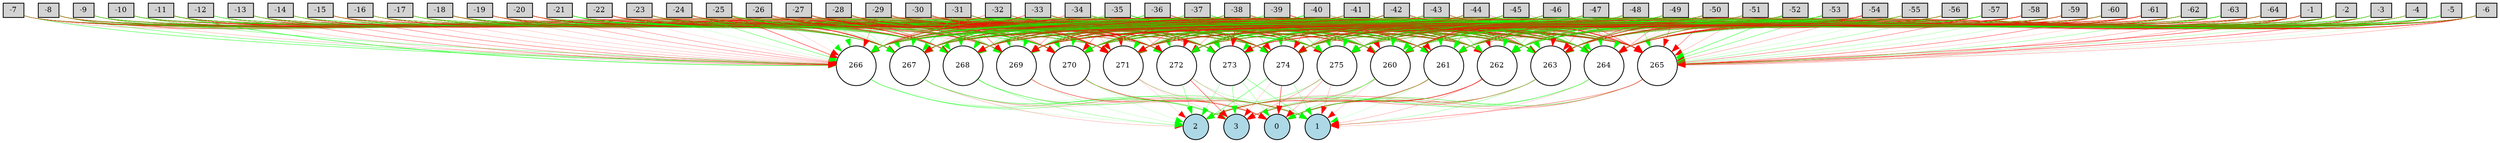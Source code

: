 digraph {
	node [fontsize=9 height=0.2 shape=circle width=0.2]
	-1 [fillcolor=lightgray shape=box style=filled]
	-2 [fillcolor=lightgray shape=box style=filled]
	-3 [fillcolor=lightgray shape=box style=filled]
	-4 [fillcolor=lightgray shape=box style=filled]
	-5 [fillcolor=lightgray shape=box style=filled]
	-6 [fillcolor=lightgray shape=box style=filled]
	-7 [fillcolor=lightgray shape=box style=filled]
	-8 [fillcolor=lightgray shape=box style=filled]
	-9 [fillcolor=lightgray shape=box style=filled]
	-10 [fillcolor=lightgray shape=box style=filled]
	-11 [fillcolor=lightgray shape=box style=filled]
	-12 [fillcolor=lightgray shape=box style=filled]
	-13 [fillcolor=lightgray shape=box style=filled]
	-14 [fillcolor=lightgray shape=box style=filled]
	-15 [fillcolor=lightgray shape=box style=filled]
	-16 [fillcolor=lightgray shape=box style=filled]
	-17 [fillcolor=lightgray shape=box style=filled]
	-18 [fillcolor=lightgray shape=box style=filled]
	-19 [fillcolor=lightgray shape=box style=filled]
	-20 [fillcolor=lightgray shape=box style=filled]
	-21 [fillcolor=lightgray shape=box style=filled]
	-22 [fillcolor=lightgray shape=box style=filled]
	-23 [fillcolor=lightgray shape=box style=filled]
	-24 [fillcolor=lightgray shape=box style=filled]
	-25 [fillcolor=lightgray shape=box style=filled]
	-26 [fillcolor=lightgray shape=box style=filled]
	-27 [fillcolor=lightgray shape=box style=filled]
	-28 [fillcolor=lightgray shape=box style=filled]
	-29 [fillcolor=lightgray shape=box style=filled]
	-30 [fillcolor=lightgray shape=box style=filled]
	-31 [fillcolor=lightgray shape=box style=filled]
	-32 [fillcolor=lightgray shape=box style=filled]
	-33 [fillcolor=lightgray shape=box style=filled]
	-34 [fillcolor=lightgray shape=box style=filled]
	-35 [fillcolor=lightgray shape=box style=filled]
	-36 [fillcolor=lightgray shape=box style=filled]
	-37 [fillcolor=lightgray shape=box style=filled]
	-38 [fillcolor=lightgray shape=box style=filled]
	-39 [fillcolor=lightgray shape=box style=filled]
	-40 [fillcolor=lightgray shape=box style=filled]
	-41 [fillcolor=lightgray shape=box style=filled]
	-42 [fillcolor=lightgray shape=box style=filled]
	-43 [fillcolor=lightgray shape=box style=filled]
	-44 [fillcolor=lightgray shape=box style=filled]
	-45 [fillcolor=lightgray shape=box style=filled]
	-46 [fillcolor=lightgray shape=box style=filled]
	-47 [fillcolor=lightgray shape=box style=filled]
	-48 [fillcolor=lightgray shape=box style=filled]
	-49 [fillcolor=lightgray shape=box style=filled]
	-50 [fillcolor=lightgray shape=box style=filled]
	-51 [fillcolor=lightgray shape=box style=filled]
	-52 [fillcolor=lightgray shape=box style=filled]
	-53 [fillcolor=lightgray shape=box style=filled]
	-54 [fillcolor=lightgray shape=box style=filled]
	-55 [fillcolor=lightgray shape=box style=filled]
	-56 [fillcolor=lightgray shape=box style=filled]
	-57 [fillcolor=lightgray shape=box style=filled]
	-58 [fillcolor=lightgray shape=box style=filled]
	-59 [fillcolor=lightgray shape=box style=filled]
	-60 [fillcolor=lightgray shape=box style=filled]
	-61 [fillcolor=lightgray shape=box style=filled]
	-62 [fillcolor=lightgray shape=box style=filled]
	-63 [fillcolor=lightgray shape=box style=filled]
	-64 [fillcolor=lightgray shape=box style=filled]
	0 [fillcolor=lightblue style=filled]
	1 [fillcolor=lightblue style=filled]
	2 [fillcolor=lightblue style=filled]
	3 [fillcolor=lightblue style=filled]
	260 [fillcolor=white style=filled]
	261 [fillcolor=white style=filled]
	262 [fillcolor=white style=filled]
	263 [fillcolor=white style=filled]
	264 [fillcolor=white style=filled]
	265 [fillcolor=white style=filled]
	266 [fillcolor=white style=filled]
	267 [fillcolor=white style=filled]
	268 [fillcolor=white style=filled]
	269 [fillcolor=white style=filled]
	270 [fillcolor=white style=filled]
	271 [fillcolor=white style=filled]
	272 [fillcolor=white style=filled]
	273 [fillcolor=white style=filled]
	274 [fillcolor=white style=filled]
	275 [fillcolor=white style=filled]
	-1 -> 260 [color=red penwidth=0.36771080736877804 style=solid]
	-1 -> 261 [color=green penwidth=0.20170934618258274 style=solid]
	-1 -> 262 [color=red penwidth=0.3076517571991815 style=solid]
	-1 -> 263 [color=green penwidth=0.10350231408131216 style=solid]
	-1 -> 264 [color=green penwidth=0.14573240633022283 style=solid]
	-1 -> 265 [color=red penwidth=0.5048585244221644 style=solid]
	-1 -> 266 [color=green penwidth=0.22163067285257726 style=solid]
	-1 -> 267 [color=green penwidth=0.19815383983611404 style=solid]
	-1 -> 268 [color=green penwidth=0.16458668753670433 style=solid]
	-1 -> 269 [color=green penwidth=0.3352324469434821 style=solid]
	-1 -> 270 [color=red penwidth=0.34410847037068537 style=solid]
	-1 -> 271 [color=red penwidth=0.41775482145235043 style=solid]
	-1 -> 272 [color=red penwidth=0.5182212657139742 style=solid]
	-1 -> 273 [color=red penwidth=0.2160025493875837 style=solid]
	-1 -> 274 [color=green penwidth=0.2922004505535831 style=solid]
	-1 -> 275 [color=red penwidth=0.2838421361712504 style=solid]
	-2 -> 260 [color=red penwidth=0.5501901904438771 style=solid]
	-2 -> 261 [color=green penwidth=0.1016524938347089 style=solid]
	-2 -> 262 [color=green penwidth=0.3447185398681609 style=solid]
	-2 -> 263 [color=green penwidth=0.42917064691254125 style=solid]
	-2 -> 264 [color=red penwidth=0.35089270445011733 style=solid]
	-2 -> 265 [color=green penwidth=0.21901483551899026 style=solid]
	-2 -> 266 [color=green penwidth=0.2949509691907438 style=solid]
	-2 -> 267 [color=green penwidth=0.36229324662099993 style=solid]
	-2 -> 268 [color=red penwidth=0.2585233442875663 style=solid]
	-2 -> 269 [color=red penwidth=0.5530351805473739 style=solid]
	-2 -> 270 [color=red penwidth=0.17182533098885627 style=solid]
	-2 -> 271 [color=green penwidth=0.2265563221306762 style=solid]
	-2 -> 272 [color=red penwidth=0.5562786982267248 style=solid]
	-2 -> 273 [color=red penwidth=0.1293946524635767 style=solid]
	-2 -> 274 [color=green penwidth=0.4209829408195901 style=solid]
	-2 -> 275 [color=green penwidth=0.11151041734869434 style=solid]
	-3 -> 260 [color=red penwidth=0.12519050191427894 style=solid]
	-3 -> 261 [color=red penwidth=0.3259857553391018 style=solid]
	-3 -> 262 [color=green penwidth=0.17061587990502694 style=solid]
	-3 -> 263 [color=red penwidth=0.33397771025857553 style=solid]
	-3 -> 264 [color=green penwidth=0.15671311993645282 style=solid]
	-3 -> 265 [color=red penwidth=0.47810930436637 style=solid]
	-3 -> 266 [color=green penwidth=0.29540017076389613 style=solid]
	-3 -> 267 [color=red penwidth=0.23294972740306666 style=solid]
	-3 -> 268 [color=green penwidth=0.18448606989131078 style=solid]
	-3 -> 269 [color=red penwidth=0.10595667958448106 style=solid]
	-3 -> 270 [color=red penwidth=0.14655221665579218 style=solid]
	-3 -> 271 [color=green penwidth=0.21663349114083835 style=solid]
	-3 -> 272 [color=green penwidth=0.21958274176190573 style=solid]
	-3 -> 273 [color=red penwidth=0.16748046220208734 style=solid]
	-3 -> 274 [color=green penwidth=0.2915535991250279 style=solid]
	-3 -> 275 [color=green penwidth=0.2786101015346163 style=solid]
	-4 -> 260 [color=red penwidth=0.12059179724690507 style=solid]
	-4 -> 261 [color=red penwidth=0.2262795233754677 style=solid]
	-4 -> 262 [color=green penwidth=0.3238669984518677 style=solid]
	-4 -> 263 [color=green penwidth=0.3959580532680872 style=solid]
	-4 -> 264 [color=red penwidth=0.3749576350538636 style=solid]
	-4 -> 265 [color=red penwidth=0.159750793532074 style=solid]
	-4 -> 266 [color=green penwidth=0.16556850164549877 style=solid]
	-4 -> 267 [color=green penwidth=0.35053717558528985 style=solid]
	-4 -> 268 [color=green penwidth=0.23583509150619067 style=solid]
	-4 -> 269 [color=red penwidth=0.3369303616967132 style=solid]
	-4 -> 270 [color=green penwidth=0.218409655795689 style=solid]
	-4 -> 271 [color=green penwidth=0.13458244041613315 style=solid]
	-4 -> 272 [color=green penwidth=0.2036740732476694 style=solid]
	-4 -> 273 [color=red penwidth=0.1868559271778812 style=solid]
	-4 -> 274 [color=red penwidth=0.32283028677519093 style=solid]
	-4 -> 275 [color=green penwidth=0.2984799427821575 style=solid]
	-5 -> 260 [color=red penwidth=0.3719025265199011 style=solid]
	-5 -> 261 [color=green penwidth=0.26676423409736943 style=solid]
	-5 -> 262 [color=green penwidth=0.24143131429939108 style=solid]
	-5 -> 263 [color=green penwidth=0.5374857358059084 style=solid]
	-5 -> 264 [color=red penwidth=0.32019346286877326 style=solid]
	-5 -> 265 [color=green penwidth=0.10082286757083286 style=solid]
	-5 -> 266 [color=green penwidth=0.18484185784431353 style=solid]
	-5 -> 267 [color=green penwidth=0.4274936821772587 style=solid]
	-5 -> 268 [color=green penwidth=0.2428785754070047 style=solid]
	-5 -> 269 [color=green penwidth=0.5229458938298914 style=solid]
	-5 -> 270 [color=red penwidth=0.26074317330771124 style=solid]
	-5 -> 271 [color=green penwidth=0.2539180027462338 style=solid]
	-5 -> 272 [color=green penwidth=0.2941847309813883 style=solid]
	-5 -> 273 [color=red penwidth=0.13553692979473145 style=solid]
	-5 -> 274 [color=green penwidth=0.3110136015581595 style=solid]
	-5 -> 275 [color=green penwidth=0.19751434351648572 style=solid]
	-6 -> 260 [color=green penwidth=0.4404431119319976 style=solid]
	-6 -> 261 [color=red penwidth=0.31388000781239694 style=solid]
	-6 -> 262 [color=green penwidth=0.19926261395375178 style=solid]
	-6 -> 263 [color=red penwidth=0.5331258045154057 style=solid]
	-6 -> 264 [color=red penwidth=0.5135256750707273 style=solid]
	-6 -> 265 [color=red penwidth=0.2088429870913941 style=solid]
	-6 -> 266 [color=red penwidth=0.3837742093928108 style=solid]
	-6 -> 267 [color=green penwidth=0.6053395033403368 style=solid]
	-6 -> 268 [color=green penwidth=0.39333661841960676 style=solid]
	-6 -> 269 [color=green penwidth=0.17799253112644609 style=solid]
	-6 -> 270 [color=green penwidth=0.4168377152741116 style=solid]
	-6 -> 271 [color=red penwidth=0.24450600684536627 style=solid]
	-6 -> 272 [color=green penwidth=0.25805518279769657 style=solid]
	-6 -> 273 [color=green penwidth=0.10044146393034047 style=solid]
	-6 -> 274 [color=red penwidth=0.10310500885121403 style=solid]
	-6 -> 275 [color=red penwidth=0.30772223294040324 style=solid]
	-7 -> 260 [color=red penwidth=0.30541455370785586 style=solid]
	-7 -> 261 [color=green penwidth=0.3355232832066807 style=solid]
	-7 -> 262 [color=green penwidth=0.2595983659186867 style=solid]
	-7 -> 263 [color=red penwidth=0.3271038484449805 style=solid]
	-7 -> 264 [color=red penwidth=0.27997737843815684 style=solid]
	-7 -> 265 [color=red penwidth=0.21623202117995324 style=solid]
	-7 -> 266 [color=green penwidth=0.4448685391151549 style=solid]
	-7 -> 267 [color=red penwidth=0.1140885900405294 style=solid]
	-7 -> 268 [color=red penwidth=0.12365755571935239 style=solid]
	-7 -> 269 [color=red penwidth=0.1704688642569962 style=solid]
	-7 -> 270 [color=green penwidth=0.3003214701649838 style=solid]
	-7 -> 271 [color=green penwidth=0.11108908972464053 style=solid]
	-7 -> 272 [color=red penwidth=0.11794693343452792 style=solid]
	-7 -> 273 [color=red penwidth=0.1670183430144633 style=solid]
	-7 -> 274 [color=red penwidth=0.34281353712021645 style=solid]
	-7 -> 275 [color=green penwidth=0.13438213916852276 style=solid]
	-8 -> 260 [color=green penwidth=0.13124188866329856 style=solid]
	-8 -> 261 [color=red penwidth=0.478395709252182 style=solid]
	-8 -> 262 [color=red penwidth=0.1333725506754001 style=solid]
	-8 -> 263 [color=green penwidth=0.3871679417453484 style=solid]
	-8 -> 264 [color=red penwidth=0.14293524865760904 style=solid]
	-8 -> 265 [color=green penwidth=0.2869317885618099 style=solid]
	-8 -> 266 [color=green penwidth=0.3764375751330543 style=solid]
	-8 -> 267 [color=green penwidth=0.2909285847030201 style=solid]
	-8 -> 268 [color=red penwidth=0.2682019032689963 style=solid]
	-8 -> 269 [color=red penwidth=0.1524855229141191 style=solid]
	-8 -> 270 [color=green penwidth=0.3758449749837812 style=solid]
	-8 -> 271 [color=red penwidth=0.2845817208818898 style=solid]
	-8 -> 272 [color=red penwidth=0.12820882851452567 style=solid]
	-8 -> 273 [color=green penwidth=0.4024136172234323 style=solid]
	-8 -> 274 [color=red penwidth=0.514997074868555 style=solid]
	-8 -> 275 [color=green penwidth=0.16162330727293397 style=solid]
	-9 -> 260 [color=red penwidth=0.1258933250846021 style=solid]
	-9 -> 261 [color=green penwidth=0.26736954680495884 style=solid]
	-9 -> 262 [color=red penwidth=0.17168972137094818 style=solid]
	-9 -> 263 [color=green penwidth=0.1375282370060619 style=solid]
	-9 -> 264 [color=red penwidth=0.1557808029346292 style=solid]
	-9 -> 265 [color=red penwidth=0.20792150933437276 style=solid]
	-9 -> 266 [color=red penwidth=0.17600022508414168 style=solid]
	-9 -> 267 [color=green penwidth=0.11644162997732267 style=solid]
	-9 -> 268 [color=red penwidth=0.12296861898740125 style=solid]
	-9 -> 269 [color=green penwidth=0.2616206495427612 style=solid]
	-9 -> 270 [color=green penwidth=0.10150037000028704 style=solid]
	-9 -> 271 [color=red penwidth=0.313956413146493 style=solid]
	-9 -> 272 [color=green penwidth=0.15704804415142692 style=solid]
	-9 -> 273 [color=red penwidth=0.5300580858292591 style=solid]
	-9 -> 274 [color=green penwidth=0.21497743679789977 style=solid]
	-9 -> 275 [color=green penwidth=0.44139974141388283 style=solid]
	-10 -> 260 [color=green penwidth=0.3041608433404921 style=solid]
	-10 -> 261 [color=green penwidth=0.22839934670696277 style=solid]
	-10 -> 262 [color=red penwidth=0.4282142201820759 style=solid]
	-10 -> 263 [color=red penwidth=0.18213073531643276 style=solid]
	-10 -> 264 [color=red penwidth=0.18303594101801118 style=solid]
	-10 -> 265 [color=red penwidth=0.19761544570370876 style=solid]
	-10 -> 266 [color=green penwidth=0.3280874646220965 style=solid]
	-10 -> 267 [color=red penwidth=0.10793681666413223 style=solid]
	-10 -> 268 [color=red penwidth=0.15924707784685274 style=solid]
	-10 -> 269 [color=red penwidth=0.2589811722355019 style=solid]
	-10 -> 270 [color=green penwidth=0.12843593251918808 style=solid]
	-10 -> 271 [color=green penwidth=0.6705120107955972 style=solid]
	-10 -> 272 [color=red penwidth=0.3508139946083946 style=solid]
	-10 -> 273 [color=red penwidth=0.24250948576081569 style=solid]
	-10 -> 274 [color=green penwidth=0.31676329278831483 style=solid]
	-10 -> 275 [color=green penwidth=0.1075858768874209 style=solid]
	-11 -> 260 [color=red penwidth=0.10797399449750213 style=solid]
	-11 -> 261 [color=red penwidth=0.15779496414450322 style=solid]
	-11 -> 262 [color=red penwidth=0.2054267353360946 style=solid]
	-11 -> 263 [color=green penwidth=0.43888586269714025 style=solid]
	-11 -> 264 [color=red penwidth=0.6974344838023133 style=solid]
	-11 -> 265 [color=green penwidth=0.5138587632390536 style=solid]
	-11 -> 266 [color=green penwidth=0.58798945648275 style=solid]
	-11 -> 267 [color=red penwidth=0.34354066200754807 style=solid]
	-11 -> 268 [color=red penwidth=0.2441641354724048 style=solid]
	-11 -> 269 [color=red penwidth=0.14162873968136486 style=solid]
	-11 -> 270 [color=red penwidth=0.32212871667388465 style=solid]
	-11 -> 271 [color=red penwidth=0.2771976604704984 style=solid]
	-11 -> 272 [color=red penwidth=0.15595394207250707 style=solid]
	-11 -> 273 [color=red penwidth=0.16784986262184348 style=solid]
	-11 -> 274 [color=red penwidth=0.2165789109773782 style=solid]
	-11 -> 275 [color=green penwidth=0.436078575596902 style=solid]
	-12 -> 260 [color=red penwidth=0.22879159488261086 style=solid]
	-12 -> 261 [color=red penwidth=0.19097479236091908 style=solid]
	-12 -> 262 [color=red penwidth=0.12586563725014652 style=solid]
	-12 -> 263 [color=red penwidth=0.19658698284502563 style=solid]
	-12 -> 264 [color=red penwidth=0.19412688295092356 style=solid]
	-12 -> 265 [color=red penwidth=0.2334911399262112 style=solid]
	-12 -> 266 [color=red penwidth=0.1586206552879401 style=solid]
	-12 -> 267 [color=red penwidth=0.1804545387783969 style=solid]
	-12 -> 268 [color=red penwidth=0.22728765559313294 style=solid]
	-12 -> 269 [color=green penwidth=0.11345706055078428 style=solid]
	-12 -> 270 [color=green penwidth=0.11609383236233037 style=solid]
	-12 -> 271 [color=green penwidth=0.13236378520770495 style=solid]
	-12 -> 272 [color=green penwidth=0.2652638533309255 style=solid]
	-12 -> 273 [color=green penwidth=0.11655621960665917 style=solid]
	-12 -> 274 [color=green penwidth=0.10174469704559765 style=solid]
	-12 -> 275 [color=green penwidth=0.20674785272417018 style=solid]
	-13 -> 260 [color=red penwidth=0.11264685768848835 style=solid]
	-13 -> 261 [color=green penwidth=0.1944556387691222 style=solid]
	-13 -> 262 [color=red penwidth=0.16213163196519575 style=solid]
	-13 -> 263 [color=green penwidth=0.237855784665049 style=solid]
	-13 -> 264 [color=red penwidth=0.2403611676654147 style=solid]
	-13 -> 265 [color=red penwidth=0.35678883485506474 style=solid]
	-13 -> 266 [color=red penwidth=0.3515747962280231 style=solid]
	-13 -> 267 [color=green penwidth=0.40777553899857755 style=solid]
	-13 -> 268 [color=green penwidth=0.39804088063016807 style=solid]
	-13 -> 269 [color=green penwidth=0.11302535846172014 style=solid]
	-13 -> 270 [color=red penwidth=0.5353632213766055 style=solid]
	-13 -> 271 [color=green penwidth=0.4008894602700461 style=solid]
	-13 -> 272 [color=red penwidth=0.24409826528385167 style=solid]
	-13 -> 273 [color=red penwidth=0.1633574347037009 style=solid]
	-13 -> 274 [color=green penwidth=0.11466402162096677 style=solid]
	-13 -> 275 [color=green penwidth=0.3289813182621909 style=solid]
	-14 -> 260 [color=red penwidth=0.2361420479232904 style=solid]
	-14 -> 261 [color=red penwidth=0.18369213967131476 style=solid]
	-14 -> 262 [color=green penwidth=0.3461105946869919 style=solid]
	-14 -> 263 [color=red penwidth=0.2476786090180173 style=solid]
	-14 -> 264 [color=green penwidth=0.10749955317689922 style=solid]
	-14 -> 265 [color=green penwidth=0.1012438698873731 style=solid]
	-14 -> 266 [color=red penwidth=0.2762103944433898 style=solid]
	-14 -> 267 [color=green penwidth=0.1769598220691747 style=solid]
	-14 -> 268 [color=red penwidth=0.22785308485449043 style=solid]
	-14 -> 269 [color=green penwidth=0.21890657419466955 style=solid]
	-14 -> 270 [color=red penwidth=0.16681807920668407 style=solid]
	-14 -> 271 [color=red penwidth=0.24845492416547904 style=solid]
	-14 -> 272 [color=red penwidth=0.13013723895078497 style=solid]
	-14 -> 273 [color=red penwidth=0.42816544949683366 style=solid]
	-14 -> 274 [color=green penwidth=0.41829375638953525 style=solid]
	-14 -> 275 [color=green penwidth=0.13639577658653795 style=solid]
	-15 -> 260 [color=green penwidth=0.4342797533080688 style=solid]
	-15 -> 261 [color=red penwidth=0.18530407864022902 style=solid]
	-15 -> 262 [color=green penwidth=0.19364326700835355 style=solid]
	-15 -> 263 [color=green penwidth=0.1790629953981985 style=solid]
	-15 -> 264 [color=green penwidth=0.237851266188421 style=solid]
	-15 -> 265 [color=red penwidth=0.24043613844687947 style=solid]
	-15 -> 266 [color=red penwidth=0.3533219716512269 style=solid]
	-15 -> 267 [color=red penwidth=0.3676188569789678 style=solid]
	-15 -> 268 [color=green penwidth=0.2985273757852239 style=solid]
	-15 -> 269 [color=green penwidth=0.2282328412211477 style=solid]
	-15 -> 270 [color=green penwidth=0.6092396917340848 style=solid]
	-15 -> 271 [color=green penwidth=0.12298123566577376 style=solid]
	-15 -> 272 [color=red penwidth=0.12510560706100754 style=solid]
	-15 -> 273 [color=red penwidth=0.16431577473023434 style=solid]
	-15 -> 274 [color=red penwidth=0.28721116694622495 style=solid]
	-15 -> 275 [color=red penwidth=0.1654835654013569 style=solid]
	-16 -> 260 [color=red penwidth=0.3805516147332896 style=solid]
	-16 -> 261 [color=red penwidth=0.16470717123183226 style=solid]
	-16 -> 262 [color=green penwidth=0.23428444907777043 style=solid]
	-16 -> 263 [color=red penwidth=0.2820451045160631 style=solid]
	-16 -> 264 [color=green penwidth=0.22426402284807717 style=solid]
	-16 -> 265 [color=red penwidth=0.20342168205731803 style=solid]
	-16 -> 266 [color=red penwidth=0.20598330669059822 style=solid]
	-16 -> 267 [color=green penwidth=0.19626350190934544 style=solid]
	-16 -> 268 [color=red penwidth=0.18230138193438905 style=solid]
	-16 -> 269 [color=red penwidth=0.3438890524027316 style=solid]
	-16 -> 270 [color=red penwidth=0.1847225010484717 style=solid]
	-16 -> 271 [color=green penwidth=0.18320934680885137 style=solid]
	-16 -> 272 [color=red penwidth=0.28094318569216037 style=solid]
	-16 -> 273 [color=green penwidth=0.14731566414808817 style=solid]
	-16 -> 274 [color=red penwidth=0.32671471439310373 style=solid]
	-16 -> 275 [color=green penwidth=0.35001884838909203 style=solid]
	-17 -> 260 [color=red penwidth=0.18464182116707867 style=solid]
	-17 -> 261 [color=green penwidth=0.2668991327344267 style=solid]
	-17 -> 262 [color=green penwidth=0.16181758099859178 style=solid]
	-17 -> 263 [color=red penwidth=0.10742066384564385 style=solid]
	-17 -> 264 [color=green penwidth=0.5416544683608123 style=solid]
	-17 -> 265 [color=red penwidth=0.14691376687758365 style=solid]
	-17 -> 266 [color=red penwidth=0.15719660086024237 style=solid]
	-17 -> 267 [color=green penwidth=0.3456374232895688 style=solid]
	-17 -> 268 [color=green penwidth=0.1527504981298275 style=solid]
	-17 -> 269 [color=green penwidth=0.16124779995308464 style=solid]
	-17 -> 270 [color=green penwidth=0.31404163151625664 style=solid]
	-17 -> 271 [color=green penwidth=0.12998673549866457 style=solid]
	-17 -> 272 [color=red penwidth=0.1838938866681717 style=solid]
	-17 -> 273 [color=green penwidth=0.2470691442350898 style=solid]
	-17 -> 274 [color=red penwidth=0.22108139289755857 style=solid]
	-17 -> 275 [color=green penwidth=0.18079042421669378 style=solid]
	-18 -> 260 [color=green penwidth=0.32862484198165115 style=solid]
	-18 -> 261 [color=green penwidth=0.21741279812661785 style=solid]
	-18 -> 262 [color=red penwidth=0.3114165288475531 style=solid]
	-18 -> 263 [color=green penwidth=0.15855171427137094 style=solid]
	-18 -> 264 [color=red penwidth=0.36245421054321514 style=solid]
	-18 -> 265 [color=green penwidth=0.6704294587291847 style=solid]
	-18 -> 266 [color=red penwidth=0.14314859107403513 style=solid]
	-18 -> 267 [color=green penwidth=0.16651014741206016 style=solid]
	-18 -> 268 [color=green penwidth=0.5513307460978344 style=solid]
	-18 -> 269 [color=red penwidth=0.1600144423502348 style=solid]
	-18 -> 270 [color=green penwidth=0.3007300487964101 style=solid]
	-18 -> 271 [color=green penwidth=0.16960883880958755 style=solid]
	-18 -> 272 [color=red penwidth=0.22596662021904465 style=solid]
	-18 -> 273 [color=red penwidth=0.19279262366040284 style=solid]
	-18 -> 274 [color=green penwidth=0.23628764435450048 style=solid]
	-18 -> 275 [color=red penwidth=0.41890511764869465 style=solid]
	-19 -> 260 [color=green penwidth=0.1674413612149575 style=solid]
	-19 -> 261 [color=green penwidth=0.222580304018538 style=solid]
	-19 -> 262 [color=red penwidth=0.4031043372988824 style=solid]
	-19 -> 263 [color=green penwidth=0.2682622205107183 style=solid]
	-19 -> 264 [color=green penwidth=0.36033134816792434 style=solid]
	-19 -> 265 [color=red penwidth=0.26070976148000635 style=solid]
	-19 -> 266 [color=red penwidth=0.17237249295135804 style=solid]
	-19 -> 267 [color=red penwidth=0.10118473126348639 style=solid]
	-19 -> 268 [color=red penwidth=0.29844649676485574 style=solid]
	-19 -> 269 [color=red penwidth=0.12127234503022247 style=solid]
	-19 -> 270 [color=green penwidth=0.28276650621446603 style=solid]
	-19 -> 271 [color=red penwidth=0.11089061625700344 style=solid]
	-19 -> 272 [color=green penwidth=0.22549136726037206 style=solid]
	-19 -> 273 [color=red penwidth=0.5755054775414693 style=solid]
	-19 -> 274 [color=green penwidth=0.19803976901448378 style=solid]
	-19 -> 275 [color=red penwidth=0.15580450909156873 style=solid]
	-20 -> 260 [color=green penwidth=0.31440159254485045 style=solid]
	-20 -> 261 [color=green penwidth=0.31109652070845795 style=solid]
	-20 -> 262 [color=green penwidth=0.10160002198248656 style=solid]
	-20 -> 263 [color=green penwidth=0.12298380211684574 style=solid]
	-20 -> 264 [color=red penwidth=0.1075303420080775 style=solid]
	-20 -> 265 [color=green penwidth=0.551707499274609 style=solid]
	-20 -> 266 [color=red penwidth=0.2738374802469903 style=solid]
	-20 -> 267 [color=green penwidth=0.14370546775900805 style=solid]
	-20 -> 268 [color=green penwidth=0.12112676937997208 style=solid]
	-20 -> 269 [color=red penwidth=0.43044256670765324 style=solid]
	-20 -> 270 [color=red penwidth=0.2829318605605371 style=solid]
	-20 -> 271 [color=red penwidth=0.13533651802390922 style=solid]
	-20 -> 272 [color=red penwidth=0.2857911286585357 style=solid]
	-20 -> 273 [color=green penwidth=0.1313896191103172 style=solid]
	-20 -> 274 [color=red penwidth=0.1797397377129784 style=solid]
	-20 -> 275 [color=red penwidth=0.19895325864969335 style=solid]
	-21 -> 260 [color=green penwidth=0.16917363456337686 style=solid]
	-21 -> 261 [color=green penwidth=0.3388167499043302 style=solid]
	-21 -> 262 [color=red penwidth=0.4195274685562903 style=solid]
	-21 -> 263 [color=red penwidth=0.22046825738483672 style=solid]
	-21 -> 264 [color=red penwidth=0.19300894048227007 style=solid]
	-21 -> 265 [color=red penwidth=0.4428516954502324 style=solid]
	-21 -> 266 [color=red penwidth=0.2707461833876549 style=solid]
	-21 -> 267 [color=red penwidth=0.28510596455631154 style=solid]
	-21 -> 268 [color=red penwidth=0.2104277108877275 style=solid]
	-21 -> 269 [color=green penwidth=0.28044290704511743 style=solid]
	-21 -> 270 [color=green penwidth=0.47154126789450224 style=solid]
	-21 -> 271 [color=green penwidth=0.24876253723130778 style=solid]
	-21 -> 272 [color=green penwidth=0.31282016077051067 style=solid]
	-21 -> 273 [color=green penwidth=0.47318513761339465 style=solid]
	-21 -> 274 [color=green penwidth=0.13838926186092337 style=solid]
	-21 -> 275 [color=green penwidth=0.32706286092253306 style=solid]
	-22 -> 260 [color=red penwidth=0.3150089241601265 style=solid]
	-22 -> 261 [color=green penwidth=0.19876502861476494 style=solid]
	-22 -> 262 [color=red penwidth=0.20483052437063926 style=solid]
	-22 -> 263 [color=red penwidth=0.3602157184662349 style=solid]
	-22 -> 264 [color=green penwidth=0.4013296015053298 style=solid]
	-22 -> 265 [color=red penwidth=0.3656334812123282 style=solid]
	-22 -> 266 [color=red penwidth=0.1096004732823885 style=solid]
	-22 -> 267 [color=green penwidth=0.38094818595651736 style=solid]
	-22 -> 268 [color=green penwidth=0.22018356432471858 style=solid]
	-22 -> 269 [color=red penwidth=0.24752674167583627 style=solid]
	-22 -> 270 [color=green penwidth=0.4579860781638512 style=solid]
	-22 -> 271 [color=green penwidth=0.26896075885600784 style=solid]
	-22 -> 272 [color=red penwidth=0.13639079319621455 style=solid]
	-22 -> 273 [color=green penwidth=0.11942093286671149 style=solid]
	-22 -> 274 [color=red penwidth=0.43592690460294903 style=solid]
	-22 -> 275 [color=red penwidth=0.3598743557197791 style=solid]
	-23 -> 260 [color=red penwidth=0.36231544043141317 style=solid]
	-23 -> 261 [color=green penwidth=0.17941859300076834 style=solid]
	-23 -> 262 [color=green penwidth=0.38291149734737284 style=solid]
	-23 -> 263 [color=green penwidth=0.3911811648295922 style=solid]
	-23 -> 264 [color=red penwidth=0.3895051175193226 style=solid]
	-23 -> 265 [color=red penwidth=0.18908934545992978 style=solid]
	-23 -> 266 [color=green penwidth=0.12844583961003425 style=solid]
	-23 -> 267 [color=red penwidth=0.5988837503797801 style=solid]
	-23 -> 268 [color=red penwidth=0.22337264135402624 style=solid]
	-23 -> 269 [color=green penwidth=0.24383025770060046 style=solid]
	-23 -> 270 [color=green penwidth=0.2790044433516411 style=solid]
	-23 -> 271 [color=red penwidth=0.11456482287272093 style=solid]
	-23 -> 272 [color=red penwidth=0.32160972188301273 style=solid]
	-23 -> 273 [color=red penwidth=0.1730589681526653 style=solid]
	-23 -> 274 [color=green penwidth=0.46374448596620765 style=solid]
	-23 -> 275 [color=red penwidth=0.22326565685351918 style=solid]
	-24 -> 260 [color=red penwidth=0.35862152168059525 style=solid]
	-24 -> 261 [color=green penwidth=0.22340407944192048 style=solid]
	-24 -> 262 [color=green penwidth=0.3563404023069816 style=solid]
	-24 -> 263 [color=green penwidth=0.2779583420165993 style=solid]
	-24 -> 264 [color=green penwidth=0.13317675245357125 style=solid]
	-24 -> 265 [color=red penwidth=0.23726782608701022 style=solid]
	-24 -> 266 [color=green penwidth=0.3942648957687126 style=solid]
	-24 -> 267 [color=red penwidth=0.2986641423167873 style=solid]
	-24 -> 268 [color=red penwidth=0.4312594364655582 style=solid]
	-24 -> 269 [color=green penwidth=0.3467138954574964 style=solid]
	-24 -> 270 [color=green penwidth=0.29197887608110906 style=solid]
	-24 -> 271 [color=green penwidth=0.3373785354764705 style=solid]
	-24 -> 272 [color=red penwidth=0.31760563514718243 style=solid]
	-24 -> 273 [color=red penwidth=0.1343096097962356 style=solid]
	-24 -> 274 [color=red penwidth=0.3134610022791937 style=solid]
	-24 -> 275 [color=red penwidth=0.20720720256654246 style=solid]
	-25 -> 260 [color=green penwidth=0.36274056533784516 style=solid]
	-25 -> 261 [color=green penwidth=0.1352664567843373 style=solid]
	-25 -> 262 [color=red penwidth=0.2953100074237621 style=solid]
	-25 -> 263 [color=green penwidth=0.381110336503385 style=solid]
	-25 -> 264 [color=red penwidth=0.5304189487261122 style=solid]
	-25 -> 265 [color=green penwidth=0.2316614482546076 style=solid]
	-25 -> 266 [color=red penwidth=0.49457572027502683 style=solid]
	-25 -> 267 [color=red penwidth=0.22052839792215873 style=solid]
	-25 -> 268 [color=red penwidth=0.1930512062105988 style=solid]
	-25 -> 269 [color=green penwidth=0.20032728920869397 style=solid]
	-25 -> 270 [color=red penwidth=0.13724845565829724 style=solid]
	-25 -> 271 [color=red penwidth=0.20192586207103647 style=solid]
	-25 -> 272 [color=green penwidth=0.6842854559609832 style=solid]
	-25 -> 273 [color=red penwidth=0.10035762356941265 style=solid]
	-25 -> 274 [color=green penwidth=0.32044950584292065 style=solid]
	-25 -> 275 [color=red penwidth=0.11241233533929519 style=solid]
	-26 -> 260 [color=red penwidth=0.2199758993638277 style=solid]
	-26 -> 261 [color=green penwidth=0.30265611098859535 style=solid]
	-26 -> 262 [color=green penwidth=0.19688561286628736 style=solid]
	-26 -> 263 [color=red penwidth=0.13680979552439768 style=solid]
	-26 -> 264 [color=green penwidth=0.17561961777122753 style=solid]
	-26 -> 265 [color=green penwidth=0.3020847633520228 style=solid]
	-26 -> 266 [color=red penwidth=0.1095711169760165 style=solid]
	-26 -> 267 [color=green penwidth=0.18648576418514531 style=solid]
	-26 -> 268 [color=red penwidth=0.2430233393851969 style=solid]
	-26 -> 269 [color=red penwidth=0.3233817207317885 style=solid]
	-26 -> 270 [color=red penwidth=0.12402780217295488 style=solid]
	-26 -> 271 [color=red penwidth=0.20854101785172252 style=solid]
	-26 -> 272 [color=red penwidth=0.14295348294100252 style=solid]
	-26 -> 273 [color=red penwidth=0.10618508625089947 style=solid]
	-26 -> 274 [color=green penwidth=0.2134966340923221 style=solid]
	-26 -> 275 [color=red penwidth=0.358044990372523 style=solid]
	-27 -> 260 [color=green penwidth=0.41065304592031027 style=solid]
	-27 -> 261 [color=green penwidth=0.34439887056071755 style=solid]
	-27 -> 262 [color=green penwidth=0.3285472124260221 style=solid]
	-27 -> 263 [color=red penwidth=0.21394016057652787 style=solid]
	-27 -> 264 [color=red penwidth=0.4652417070260567 style=solid]
	-27 -> 265 [color=red penwidth=0.25661585789874997 style=solid]
	-27 -> 266 [color=green penwidth=0.11748001860937701 style=solid]
	-27 -> 267 [color=green penwidth=0.18220707587046542 style=solid]
	-27 -> 268 [color=green penwidth=0.14827769555186587 style=solid]
	-27 -> 269 [color=red penwidth=0.18806730571010438 style=solid]
	-27 -> 270 [color=red penwidth=0.17148969489142996 style=solid]
	-27 -> 271 [color=red penwidth=0.5258378559795198 style=solid]
	-27 -> 272 [color=red penwidth=0.7754573177935397 style=solid]
	-27 -> 273 [color=red penwidth=0.16149732362011893 style=solid]
	-27 -> 274 [color=red penwidth=0.3142764539071278 style=solid]
	-27 -> 275 [color=green penwidth=0.23437435440298154 style=solid]
	-28 -> 260 [color=green penwidth=0.1482576219580372 style=solid]
	-28 -> 261 [color=red penwidth=0.2315997258640856 style=solid]
	-28 -> 262 [color=red penwidth=0.4411911966451235 style=solid]
	-28 -> 263 [color=green penwidth=0.3444674585297352 style=solid]
	-28 -> 264 [color=green penwidth=0.10820904294001431 style=solid]
	-28 -> 265 [color=green penwidth=0.20758029710528572 style=solid]
	-28 -> 266 [color=green penwidth=0.2443950785982278 style=solid]
	-28 -> 267 [color=green penwidth=0.1780180410534 style=solid]
	-28 -> 268 [color=red penwidth=0.35162988165457865 style=solid]
	-28 -> 269 [color=green penwidth=0.27558387878482404 style=solid]
	-28 -> 270 [color=green penwidth=0.17576244795904497 style=solid]
	-28 -> 271 [color=red penwidth=0.356197256427667 style=solid]
	-28 -> 272 [color=red penwidth=0.10298289273217837 style=solid]
	-28 -> 273 [color=red penwidth=0.16512900794675328 style=solid]
	-28 -> 274 [color=red penwidth=0.13715237525339835 style=solid]
	-28 -> 275 [color=green penwidth=0.17154538832737676 style=solid]
	-29 -> 260 [color=green penwidth=0.21204906234129017 style=solid]
	-29 -> 261 [color=red penwidth=0.13081645388489307 style=solid]
	-29 -> 262 [color=green penwidth=0.21989336267015092 style=solid]
	-29 -> 263 [color=red penwidth=0.42458204819153167 style=solid]
	-29 -> 264 [color=red penwidth=0.26399184703597167 style=solid]
	-29 -> 265 [color=red penwidth=0.1737976627073488 style=solid]
	-29 -> 266 [color=red penwidth=0.26726209793308686 style=solid]
	-29 -> 267 [color=green penwidth=0.11920776677099121 style=solid]
	-29 -> 268 [color=green penwidth=0.1282674295928618 style=solid]
	-29 -> 269 [color=red penwidth=0.17793679444138413 style=solid]
	-29 -> 270 [color=red penwidth=0.18692699956111491 style=solid]
	-29 -> 271 [color=green penwidth=0.198886355186788 style=solid]
	-29 -> 272 [color=red penwidth=0.21373460694616955 style=solid]
	-29 -> 273 [color=red penwidth=0.18326499811806707 style=solid]
	-29 -> 274 [color=red penwidth=0.14962446970478224 style=solid]
	-29 -> 275 [color=green penwidth=0.18560948110687367 style=solid]
	-30 -> 260 [color=red penwidth=0.28405534457352266 style=solid]
	-30 -> 261 [color=red penwidth=0.35233718042334994 style=solid]
	-30 -> 262 [color=green penwidth=0.270081796348307 style=solid]
	-30 -> 263 [color=red penwidth=0.1598815833307913 style=solid]
	-30 -> 264 [color=green penwidth=0.25650562505862756 style=solid]
	-30 -> 265 [color=red penwidth=0.20668147636187897 style=solid]
	-30 -> 266 [color=green penwidth=0.1980672496411262 style=solid]
	-30 -> 267 [color=green penwidth=0.20975313880627722 style=solid]
	-30 -> 268 [color=green penwidth=0.14191334532390593 style=solid]
	-30 -> 269 [color=green penwidth=0.28639929902363764 style=solid]
	-30 -> 270 [color=red penwidth=0.1948130584177335 style=solid]
	-30 -> 271 [color=red penwidth=0.4362191842490899 style=solid]
	-30 -> 272 [color=red penwidth=0.249453181215303 style=solid]
	-30 -> 273 [color=red penwidth=0.2770987325217492 style=solid]
	-30 -> 274 [color=green penwidth=0.2642932023605752 style=solid]
	-30 -> 275 [color=red penwidth=0.15605493847557292 style=solid]
	-31 -> 260 [color=red penwidth=0.2758995626064574 style=solid]
	-31 -> 261 [color=green penwidth=0.3404124825481543 style=solid]
	-31 -> 262 [color=green penwidth=0.17001925268603446 style=solid]
	-31 -> 263 [color=green penwidth=0.4678057844822616 style=solid]
	-31 -> 264 [color=green penwidth=0.12138371438286552 style=solid]
	-31 -> 265 [color=green penwidth=0.24317301053379392 style=solid]
	-31 -> 266 [color=green penwidth=0.10872135049494373 style=solid]
	-31 -> 267 [color=green penwidth=0.5495553796209489 style=solid]
	-31 -> 268 [color=green penwidth=0.46408577306417487 style=solid]
	-31 -> 269 [color=red penwidth=0.4355485483813848 style=solid]
	-31 -> 270 [color=red penwidth=0.22890253910851102 style=solid]
	-31 -> 271 [color=red penwidth=0.18477128555156902 style=solid]
	-31 -> 272 [color=red penwidth=0.2577529916583785 style=solid]
	-31 -> 273 [color=red penwidth=0.2722898161894074 style=solid]
	-31 -> 274 [color=red penwidth=0.12645289704601528 style=solid]
	-31 -> 275 [color=green penwidth=0.2733744469472993 style=solid]
	-32 -> 260 [color=red penwidth=0.35244038387992516 style=solid]
	-32 -> 261 [color=green penwidth=0.1540188611885117 style=solid]
	-32 -> 262 [color=red penwidth=0.26935495934405196 style=solid]
	-32 -> 263 [color=red penwidth=0.21821207934695752 style=solid]
	-32 -> 264 [color=green penwidth=0.12145003778722924 style=solid]
	-32 -> 265 [color=red penwidth=0.16559187058282604 style=solid]
	-32 -> 266 [color=red penwidth=0.3645633099903405 style=solid]
	-32 -> 267 [color=red penwidth=0.1773276219739508 style=solid]
	-32 -> 268 [color=green penwidth=0.22903038576463577 style=solid]
	-32 -> 269 [color=green penwidth=0.14552259320024563 style=solid]
	-32 -> 270 [color=red penwidth=0.13901663896208827 style=solid]
	-32 -> 271 [color=red penwidth=0.23739875822815446 style=solid]
	-32 -> 272 [color=red penwidth=0.13392636449542594 style=solid]
	-32 -> 273 [color=green penwidth=0.26610254392900257 style=solid]
	-32 -> 274 [color=red penwidth=0.32428754891962774 style=solid]
	-32 -> 275 [color=green penwidth=0.14956711672239298 style=solid]
	-33 -> 260 [color=green penwidth=0.3008094497917205 style=solid]
	-33 -> 261 [color=green penwidth=0.3904731020498715 style=solid]
	-33 -> 262 [color=green penwidth=0.2775033316683504 style=solid]
	-33 -> 263 [color=green penwidth=0.14285805530097023 style=solid]
	-33 -> 264 [color=green penwidth=0.17015568653475865 style=solid]
	-33 -> 265 [color=red penwidth=0.2749666236231628 style=solid]
	-33 -> 266 [color=red penwidth=0.3365842319242395 style=solid]
	-33 -> 267 [color=red penwidth=0.43455718383157316 style=solid]
	-33 -> 268 [color=green penwidth=0.30448921388830763 style=solid]
	-33 -> 269 [color=green penwidth=0.20576771331419996 style=solid]
	-33 -> 270 [color=green penwidth=0.14618737450009406 style=solid]
	-33 -> 271 [color=red penwidth=0.14233453298230636 style=solid]
	-33 -> 272 [color=green penwidth=0.2340724752365272 style=solid]
	-33 -> 273 [color=green penwidth=0.4119976962260712 style=solid]
	-33 -> 274 [color=red penwidth=0.18330520456633553 style=solid]
	-33 -> 275 [color=red penwidth=0.3511103917479813 style=solid]
	-34 -> 260 [color=red penwidth=0.24900267859157918 style=solid]
	-34 -> 261 [color=red penwidth=0.6197544732009542 style=solid]
	-34 -> 262 [color=red penwidth=0.15730900691579752 style=solid]
	-34 -> 263 [color=green penwidth=0.33784752728084927 style=solid]
	-34 -> 264 [color=green penwidth=0.22965208401883727 style=solid]
	-34 -> 265 [color=green penwidth=0.15926644296447398 style=solid]
	-34 -> 266 [color=red penwidth=0.19912072934548367 style=solid]
	-34 -> 267 [color=red penwidth=0.1429749468721216 style=solid]
	-34 -> 268 [color=red penwidth=0.14145011500855273 style=solid]
	-34 -> 269 [color=red penwidth=0.2852852223253489 style=solid]
	-34 -> 270 [color=green penwidth=0.1204250944005535 style=solid]
	-34 -> 271 [color=red penwidth=0.17803760811587854 style=solid]
	-34 -> 272 [color=green penwidth=0.14276045543211008 style=solid]
	-34 -> 273 [color=red penwidth=0.1396340470559141 style=solid]
	-34 -> 274 [color=green penwidth=0.10830880621669099 style=solid]
	-34 -> 275 [color=green penwidth=0.17428877243462654 style=solid]
	-35 -> 260 [color=green penwidth=0.1322595178272647 style=solid]
	-35 -> 261 [color=green penwidth=0.11579746360923371 style=solid]
	-35 -> 262 [color=red penwidth=0.4967804425968223 style=solid]
	-35 -> 263 [color=green penwidth=0.2643924163552296 style=solid]
	-35 -> 264 [color=red penwidth=0.14479047607157042 style=solid]
	-35 -> 265 [color=red penwidth=0.15225966838804014 style=solid]
	-35 -> 266 [color=red penwidth=0.21991032879171923 style=solid]
	-35 -> 267 [color=green penwidth=0.2320855576166641 style=solid]
	-35 -> 268 [color=green penwidth=0.16791758321516362 style=solid]
	-35 -> 269 [color=green penwidth=0.2358392286924818 style=solid]
	-35 -> 270 [color=red penwidth=0.3646083461120865 style=solid]
	-35 -> 271 [color=red penwidth=0.19323031369324345 style=solid]
	-35 -> 272 [color=red penwidth=0.2067352870314751 style=solid]
	-35 -> 273 [color=green penwidth=0.19338495118539079 style=solid]
	-35 -> 274 [color=green penwidth=0.43635813156613534 style=solid]
	-35 -> 275 [color=green penwidth=0.4871816661908477 style=solid]
	-36 -> 260 [color=green penwidth=0.14396617991364075 style=solid]
	-36 -> 261 [color=red penwidth=0.21301593314212708 style=solid]
	-36 -> 262 [color=green penwidth=0.29655873764002455 style=solid]
	-36 -> 263 [color=green penwidth=0.2305943736976964 style=solid]
	-36 -> 264 [color=green penwidth=0.3866899906360002 style=solid]
	-36 -> 265 [color=green penwidth=0.15881319433973679 style=solid]
	-36 -> 266 [color=red penwidth=0.2518759290199878 style=solid]
	-36 -> 267 [color=green penwidth=0.29833943462412926 style=solid]
	-36 -> 268 [color=green penwidth=0.14942966641542854 style=solid]
	-36 -> 269 [color=green penwidth=0.6226607130075391 style=solid]
	-36 -> 270 [color=red penwidth=0.1332310860369058 style=solid]
	-36 -> 271 [color=green penwidth=0.19404500134175795 style=solid]
	-36 -> 272 [color=green penwidth=0.18711905167973497 style=solid]
	-36 -> 273 [color=green penwidth=0.16902580954850177 style=solid]
	-36 -> 274 [color=red penwidth=0.5447860571426639 style=solid]
	-36 -> 275 [color=red penwidth=0.10101263182431629 style=solid]
	-37 -> 260 [color=green penwidth=0.5033737872498103 style=solid]
	-37 -> 261 [color=green penwidth=0.17801213037364005 style=solid]
	-37 -> 262 [color=red penwidth=0.18790368365690324 style=solid]
	-37 -> 263 [color=green penwidth=0.12869008090596942 style=solid]
	-37 -> 264 [color=green penwidth=0.1622120087166788 style=solid]
	-37 -> 265 [color=green penwidth=0.11326032144749787 style=solid]
	-37 -> 266 [color=red penwidth=0.45724351194733437 style=solid]
	-37 -> 267 [color=green penwidth=0.28016784916892634 style=solid]
	-37 -> 268 [color=green penwidth=0.29874245755977635 style=solid]
	-37 -> 269 [color=green penwidth=0.10110332489603863 style=solid]
	-37 -> 270 [color=green penwidth=0.23113468362839387 style=solid]
	-37 -> 271 [color=red penwidth=0.3854584297054806 style=solid]
	-37 -> 272 [color=red penwidth=0.4240810687250155 style=solid]
	-37 -> 273 [color=green penwidth=0.3757637487331307 style=solid]
	-37 -> 274 [color=green penwidth=0.2636178682735766 style=solid]
	-37 -> 275 [color=green penwidth=0.19510805774747736 style=solid]
	-38 -> 260 [color=green penwidth=0.41159509952429285 style=solid]
	-38 -> 261 [color=red penwidth=0.27485128049856666 style=solid]
	-38 -> 262 [color=green penwidth=0.4014531495315439 style=solid]
	-38 -> 263 [color=red penwidth=0.350129439515939 style=solid]
	-38 -> 264 [color=green penwidth=0.1470826029689412 style=solid]
	-38 -> 265 [color=red penwidth=0.22309702268102716 style=solid]
	-38 -> 266 [color=red penwidth=0.19618334211688293 style=solid]
	-38 -> 267 [color=green penwidth=0.35010806691459195 style=solid]
	-38 -> 268 [color=red penwidth=0.1275572906203892 style=solid]
	-38 -> 269 [color=red penwidth=0.477076161876683 style=solid]
	-38 -> 270 [color=green penwidth=0.34494188102411655 style=solid]
	-38 -> 271 [color=green penwidth=0.2027412506863825 style=solid]
	-38 -> 272 [color=red penwidth=0.2669953735951911 style=solid]
	-38 -> 273 [color=red penwidth=0.5866768880331338 style=solid]
	-38 -> 274 [color=red penwidth=0.2457575333513315 style=solid]
	-38 -> 275 [color=red penwidth=0.11379558918475557 style=solid]
	-39 -> 260 [color=red penwidth=0.13304687978053942 style=solid]
	-39 -> 261 [color=red penwidth=0.11979576939832381 style=solid]
	-39 -> 262 [color=red penwidth=0.29009646806123635 style=solid]
	-39 -> 263 [color=red penwidth=0.5188156758729657 style=solid]
	-39 -> 264 [color=red penwidth=0.1791386870725492 style=solid]
	-39 -> 265 [color=red penwidth=0.14444736429988847 style=solid]
	-39 -> 266 [color=red penwidth=0.16926663989635937 style=solid]
	-39 -> 267 [color=green penwidth=0.12207613531331457 style=solid]
	-39 -> 268 [color=red penwidth=0.12882415068455072 style=solid]
	-39 -> 269 [color=green penwidth=0.3212424382880671 style=solid]
	-39 -> 270 [color=green penwidth=0.18686317356628407 style=solid]
	-39 -> 271 [color=green penwidth=0.22305868126947376 style=solid]
	-39 -> 272 [color=green penwidth=0.19575308888320353 style=solid]
	-39 -> 273 [color=green penwidth=0.12735893634674977 style=solid]
	-39 -> 274 [color=green penwidth=0.23014276829370403 style=solid]
	-39 -> 275 [color=green penwidth=0.3680664776540157 style=solid]
	-40 -> 260 [color=red penwidth=0.26676683028327075 style=solid]
	-40 -> 261 [color=red penwidth=0.15316462784477491 style=solid]
	-40 -> 262 [color=green penwidth=0.17449821718997627 style=solid]
	-40 -> 263 [color=green penwidth=0.3414184151263791 style=solid]
	-40 -> 264 [color=green penwidth=0.19900813799379008 style=solid]
	-40 -> 265 [color=red penwidth=0.1752809980935164 style=solid]
	-40 -> 266 [color=green penwidth=0.44211970379642496 style=solid]
	-40 -> 267 [color=green penwidth=0.4535445158775089 style=solid]
	-40 -> 268 [color=green penwidth=0.266543778269764 style=solid]
	-40 -> 269 [color=red penwidth=0.14519120938560146 style=solid]
	-40 -> 270 [color=green penwidth=0.3969276377510087 style=solid]
	-40 -> 271 [color=green penwidth=0.2645069107349728 style=solid]
	-40 -> 272 [color=green penwidth=0.47506787215156754 style=solid]
	-40 -> 273 [color=green penwidth=0.19778694256015172 style=solid]
	-40 -> 274 [color=red penwidth=0.279870232213295 style=solid]
	-40 -> 275 [color=green penwidth=0.3760669124270648 style=solid]
	-41 -> 260 [color=red penwidth=0.19244813299969463 style=solid]
	-41 -> 261 [color=green penwidth=0.16969094708111337 style=solid]
	-41 -> 262 [color=green penwidth=0.1669442354385598 style=solid]
	-41 -> 263 [color=green penwidth=0.22965171651463848 style=solid]
	-41 -> 264 [color=red penwidth=0.14035874230943318 style=solid]
	-41 -> 265 [color=red penwidth=0.11901318154233861 style=solid]
	-41 -> 266 [color=red penwidth=0.545081536007202 style=solid]
	-41 -> 267 [color=red penwidth=0.194760282567873 style=solid]
	-41 -> 268 [color=red penwidth=0.10282893264647558 style=solid]
	-41 -> 269 [color=green penwidth=0.35170358442911176 style=solid]
	-41 -> 270 [color=green penwidth=0.13967135482888238 style=solid]
	-41 -> 271 [color=green penwidth=0.15940304193298938 style=solid]
	-41 -> 272 [color=red penwidth=0.3420190455969032 style=solid]
	-41 -> 273 [color=green penwidth=0.1551589159231949 style=solid]
	-41 -> 274 [color=green penwidth=0.28545921385522277 style=solid]
	-41 -> 275 [color=green penwidth=0.3812763742582592 style=solid]
	-42 -> 260 [color=green penwidth=0.3731352395728681 style=solid]
	-42 -> 261 [color=red penwidth=0.133212839954497 style=solid]
	-42 -> 262 [color=red penwidth=0.15962910543095526 style=solid]
	-42 -> 263 [color=red penwidth=0.551468211458578 style=solid]
	-42 -> 264 [color=green penwidth=0.48704433860120777 style=solid]
	-42 -> 265 [color=red penwidth=0.3582585569326848 style=solid]
	-42 -> 266 [color=red penwidth=0.2080106402189177 style=solid]
	-42 -> 267 [color=red penwidth=0.28693576512467256 style=solid]
	-42 -> 268 [color=green penwidth=0.248497360540996 style=solid]
	-42 -> 269 [color=red penwidth=0.29912058066293534 style=solid]
	-42 -> 270 [color=red penwidth=0.34925062874376095 style=solid]
	-42 -> 271 [color=red penwidth=0.3354331146051171 style=solid]
	-42 -> 272 [color=green penwidth=0.7039396759945411 style=solid]
	-42 -> 273 [color=green penwidth=0.10386247785975694 style=solid]
	-42 -> 274 [color=red penwidth=0.4907346212498248 style=solid]
	-42 -> 275 [color=green penwidth=0.14528112677524962 style=solid]
	-43 -> 260 [color=green penwidth=0.29252409825783054 style=solid]
	-43 -> 261 [color=green penwidth=0.24765635724319354 style=solid]
	-43 -> 262 [color=green penwidth=0.3431134769695479 style=solid]
	-43 -> 263 [color=red penwidth=0.29871792061750674 style=solid]
	-43 -> 264 [color=green penwidth=0.31864638862917805 style=solid]
	-43 -> 265 [color=red penwidth=0.39423800613949056 style=solid]
	-43 -> 266 [color=green penwidth=0.29654642389759817 style=solid]
	-43 -> 267 [color=green penwidth=0.2541938259948378 style=solid]
	-43 -> 268 [color=red penwidth=0.11212842382509836 style=solid]
	-43 -> 269 [color=red penwidth=0.15009187332562757 style=solid]
	-43 -> 270 [color=red penwidth=0.2277799192160145 style=solid]
	-43 -> 271 [color=red penwidth=0.3834031608384323 style=solid]
	-43 -> 272 [color=green penwidth=0.14247016156740794 style=solid]
	-43 -> 273 [color=green penwidth=0.2449168907806293 style=solid]
	-43 -> 274 [color=red penwidth=0.10848362457445365 style=solid]
	-43 -> 275 [color=green penwidth=0.26901629349478123 style=solid]
	-44 -> 260 [color=green penwidth=0.19709887192732423 style=solid]
	-44 -> 261 [color=green penwidth=0.4470761586428438 style=solid]
	-44 -> 262 [color=red penwidth=0.2188667506699652 style=solid]
	-44 -> 263 [color=green penwidth=0.48298240985403973 style=solid]
	-44 -> 264 [color=red penwidth=0.17594330215805076 style=solid]
	-44 -> 265 [color=red penwidth=0.18993514815568502 style=solid]
	-44 -> 266 [color=green penwidth=0.13970704741471615 style=solid]
	-44 -> 267 [color=green penwidth=0.2250398804779373 style=solid]
	-44 -> 268 [color=green penwidth=0.25907668208528234 style=solid]
	-44 -> 269 [color=green penwidth=0.20172539642686066 style=solid]
	-44 -> 270 [color=red penwidth=0.20558320835792646 style=solid]
	-44 -> 271 [color=green penwidth=0.11593028381482479 style=solid]
	-44 -> 272 [color=green penwidth=0.4666357556472003 style=solid]
	-44 -> 273 [color=green penwidth=0.17608474632464702 style=solid]
	-44 -> 274 [color=red penwidth=0.22577597533841084 style=solid]
	-44 -> 275 [color=red penwidth=0.32304424983978897 style=solid]
	-45 -> 260 [color=red penwidth=0.6205213966378672 style=solid]
	-45 -> 261 [color=green penwidth=0.11059448561164449 style=solid]
	-45 -> 262 [color=green penwidth=0.30443215001814994 style=solid]
	-45 -> 263 [color=green penwidth=0.11459182279153642 style=solid]
	-45 -> 264 [color=green penwidth=0.27900451495432543 style=solid]
	-45 -> 265 [color=red penwidth=0.20786423716166602 style=solid]
	-45 -> 266 [color=green penwidth=0.3698190640899037 style=solid]
	-45 -> 267 [color=green penwidth=0.27370033317080567 style=solid]
	-45 -> 268 [color=red penwidth=0.1751323147578681 style=solid]
	-45 -> 269 [color=red penwidth=0.20055299598142895 style=solid]
	-45 -> 270 [color=red penwidth=0.16061757692547346 style=solid]
	-45 -> 271 [color=red penwidth=0.28724982101550756 style=solid]
	-45 -> 272 [color=red penwidth=0.2564732102790199 style=solid]
	-45 -> 273 [color=green penwidth=0.11129076107708585 style=solid]
	-45 -> 274 [color=green penwidth=0.16909782877356477 style=solid]
	-45 -> 275 [color=green penwidth=0.4025324678781733 style=solid]
	-46 -> 260 [color=red penwidth=0.11590555663390908 style=solid]
	-46 -> 261 [color=red penwidth=0.1935100222091684 style=solid]
	-46 -> 262 [color=green penwidth=0.2889868163290632 style=solid]
	-46 -> 263 [color=red penwidth=0.3748254983422581 style=solid]
	-46 -> 264 [color=green penwidth=0.3294726384945302 style=solid]
	-46 -> 265 [color=red penwidth=0.48522409890901774 style=solid]
	-46 -> 266 [color=green penwidth=0.4862165174014763 style=solid]
	-46 -> 267 [color=red penwidth=0.2428223378498335 style=solid]
	-46 -> 268 [color=red penwidth=0.13688486783573528 style=solid]
	-46 -> 269 [color=red penwidth=0.22025718091558769 style=solid]
	-46 -> 270 [color=green penwidth=0.33170495204407535 style=solid]
	-46 -> 271 [color=red penwidth=0.10961316968652154 style=solid]
	-46 -> 272 [color=red penwidth=0.18198233423374668 style=solid]
	-46 -> 273 [color=red penwidth=0.12459283172888759 style=solid]
	-46 -> 274 [color=green penwidth=0.5260369302237956 style=solid]
	-46 -> 275 [color=red penwidth=0.15946523868196116 style=solid]
	-47 -> 260 [color=green penwidth=0.24050375384177577 style=solid]
	-47 -> 261 [color=green penwidth=0.22058622605465322 style=solid]
	-47 -> 262 [color=green penwidth=0.2677172653969743 style=solid]
	-47 -> 263 [color=red penwidth=0.30815624654237594 style=solid]
	-47 -> 264 [color=green penwidth=0.34778891277819757 style=solid]
	-47 -> 265 [color=red penwidth=0.12730033569557905 style=solid]
	-47 -> 266 [color=green penwidth=0.359602240202617 style=solid]
	-47 -> 267 [color=red penwidth=0.18917351767358165 style=solid]
	-47 -> 268 [color=red penwidth=0.27038971782895915 style=solid]
	-47 -> 269 [color=green penwidth=0.1820041784599094 style=solid]
	-47 -> 270 [color=green penwidth=0.24652121487452525 style=solid]
	-47 -> 271 [color=green penwidth=0.13040448165880053 style=solid]
	-47 -> 272 [color=red penwidth=0.10236669611581044 style=solid]
	-47 -> 273 [color=green penwidth=0.41184649619372193 style=solid]
	-47 -> 274 [color=green penwidth=0.21328701818532464 style=solid]
	-47 -> 275 [color=red penwidth=0.3386607365661731 style=solid]
	-48 -> 260 [color=red penwidth=0.4173551986419227 style=solid]
	-48 -> 261 [color=green penwidth=0.16990793608365523 style=solid]
	-48 -> 262 [color=red penwidth=0.27784157519075803 style=solid]
	-48 -> 263 [color=green penwidth=0.13858877029238645 style=solid]
	-48 -> 264 [color=green penwidth=0.15590034602950442 style=solid]
	-48 -> 265 [color=green penwidth=0.35302162640882717 style=solid]
	-48 -> 266 [color=red penwidth=0.11267515981353918 style=solid]
	-48 -> 267 [color=red penwidth=0.2393639979300664 style=solid]
	-48 -> 268 [color=green penwidth=0.17089870559932305 style=solid]
	-48 -> 269 [color=green penwidth=0.19472120269112492 style=solid]
	-48 -> 270 [color=red penwidth=0.11411162897782638 style=solid]
	-48 -> 271 [color=green penwidth=0.2640966357789215 style=solid]
	-48 -> 272 [color=green penwidth=0.1730981564761445 style=solid]
	-48 -> 273 [color=green penwidth=0.30344825415691534 style=solid]
	-48 -> 274 [color=red penwidth=0.25056879326281123 style=solid]
	-48 -> 275 [color=green penwidth=0.39730402833506984 style=solid]
	-49 -> 260 [color=red penwidth=0.21787006099887868 style=solid]
	-49 -> 261 [color=red penwidth=0.20297291658042732 style=solid]
	-49 -> 262 [color=green penwidth=0.2820304851378258 style=solid]
	-49 -> 263 [color=red penwidth=0.46415215396609166 style=solid]
	-49 -> 264 [color=red penwidth=0.3221953489317426 style=solid]
	-49 -> 265 [color=red penwidth=0.3152784982583724 style=solid]
	-49 -> 266 [color=red penwidth=0.2041828993835808 style=solid]
	-49 -> 267 [color=red penwidth=0.20508165473698392 style=solid]
	-49 -> 268 [color=green penwidth=0.3260724202378252 style=solid]
	-49 -> 269 [color=green penwidth=0.4660226363509612 style=solid]
	-49 -> 270 [color=green penwidth=0.23826488837903395 style=solid]
	-49 -> 271 [color=red penwidth=0.2823837808113502 style=solid]
	-49 -> 272 [color=red penwidth=0.3638687267812528 style=solid]
	-49 -> 273 [color=green penwidth=0.34347846061225473 style=solid]
	-49 -> 274 [color=green penwidth=0.28438939329036406 style=solid]
	-49 -> 275 [color=green penwidth=0.15432677882941775 style=solid]
	-50 -> 260 [color=red penwidth=0.14761024942112916 style=solid]
	-50 -> 261 [color=green penwidth=0.17860501804623252 style=solid]
	-50 -> 262 [color=red penwidth=0.35353961400979517 style=solid]
	-50 -> 263 [color=green penwidth=0.32451366680467447 style=solid]
	-50 -> 264 [color=red penwidth=0.10442678920511606 style=solid]
	-50 -> 265 [color=red penwidth=0.34056806644777393 style=solid]
	-50 -> 266 [color=green penwidth=0.1828622011357408 style=solid]
	-50 -> 267 [color=red penwidth=0.21071048302290765 style=solid]
	-50 -> 268 [color=red penwidth=0.3804590474149694 style=solid]
	-50 -> 269 [color=red penwidth=0.4209110927111639 style=solid]
	-50 -> 270 [color=red penwidth=0.304137394402168 style=solid]
	-50 -> 271 [color=green penwidth=0.22680280208170142 style=solid]
	-50 -> 272 [color=red penwidth=0.24276190247955745 style=solid]
	-50 -> 273 [color=red penwidth=0.17831354396300866 style=solid]
	-50 -> 274 [color=green penwidth=0.2012315459854467 style=solid]
	-50 -> 275 [color=green penwidth=0.22412072452517662 style=solid]
	-51 -> 260 [color=green penwidth=0.18110954756864245 style=solid]
	-51 -> 261 [color=red penwidth=0.13995310960822663 style=solid]
	-51 -> 262 [color=green penwidth=0.22978647484267456 style=solid]
	-51 -> 263 [color=red penwidth=0.10188037650975294 style=solid]
	-51 -> 264 [color=red penwidth=0.11456603496751595 style=solid]
	-51 -> 265 [color=red penwidth=0.18568305648382588 style=solid]
	-51 -> 266 [color=red penwidth=0.24342599692765912 style=solid]
	-51 -> 267 [color=red penwidth=0.17110926868678972 style=solid]
	-51 -> 268 [color=green penwidth=0.1538627206311135 style=solid]
	-51 -> 269 [color=green penwidth=0.36341718494350606 style=solid]
	-51 -> 270 [color=red penwidth=0.17679521112612226 style=solid]
	-51 -> 271 [color=green penwidth=0.208880044653773 style=solid]
	-51 -> 272 [color=green penwidth=0.4620537069519046 style=solid]
	-51 -> 273 [color=green penwidth=0.23945040843530516 style=solid]
	-51 -> 274 [color=red penwidth=0.3620772250878421 style=solid]
	-51 -> 275 [color=green penwidth=0.26340437176770204 style=solid]
	-52 -> 260 [color=red penwidth=0.32269816134097595 style=solid]
	-52 -> 261 [color=red penwidth=0.11314366840172216 style=solid]
	-52 -> 262 [color=green penwidth=0.18952780269674674 style=solid]
	-52 -> 263 [color=green penwidth=0.3529168796588603 style=solid]
	-52 -> 264 [color=green penwidth=0.2577623420585893 style=solid]
	-52 -> 265 [color=green penwidth=0.4718743542643098 style=solid]
	-52 -> 266 [color=red penwidth=0.18495412215979362 style=solid]
	-52 -> 267 [color=green penwidth=0.11721586474701866 style=solid]
	-52 -> 268 [color=green penwidth=0.31762224435030234 style=solid]
	-52 -> 269 [color=red penwidth=0.5669894664107709 style=solid]
	-52 -> 270 [color=green penwidth=0.13843794405229826 style=solid]
	-52 -> 271 [color=red penwidth=0.13279416003977135 style=solid]
	-52 -> 272 [color=green penwidth=0.2099381646330848 style=solid]
	-52 -> 273 [color=green penwidth=0.1553022068295657 style=solid]
	-52 -> 274 [color=green penwidth=0.38611731837202323 style=solid]
	-52 -> 275 [color=red penwidth=0.12863611678833356 style=solid]
	-53 -> 260 [color=red penwidth=0.21068489233231003 style=solid]
	-53 -> 261 [color=green penwidth=0.36664686418975245 style=solid]
	-53 -> 262 [color=green penwidth=0.17090665708285097 style=solid]
	-53 -> 263 [color=red penwidth=0.32691151036136434 style=solid]
	-53 -> 264 [color=red penwidth=0.20608429816586143 style=solid]
	-53 -> 265 [color=green penwidth=0.3771363980728343 style=solid]
	-53 -> 266 [color=green penwidth=0.16161531441227905 style=solid]
	-53 -> 267 [color=green penwidth=0.1872347764794634 style=solid]
	-53 -> 268 [color=red penwidth=0.3943303796868777 style=solid]
	-53 -> 269 [color=green penwidth=0.2410245216073941 style=solid]
	-53 -> 270 [color=green penwidth=0.16688286310257844 style=solid]
	-53 -> 271 [color=red penwidth=0.14597917154058498 style=solid]
	-53 -> 272 [color=green penwidth=0.1710124482845216 style=solid]
	-53 -> 273 [color=red penwidth=0.2824879186364109 style=solid]
	-53 -> 274 [color=green penwidth=0.521528196202602 style=solid]
	-53 -> 275 [color=green penwidth=0.23234018222674607 style=solid]
	-54 -> 260 [color=green penwidth=0.18402919014140784 style=solid]
	-54 -> 261 [color=green penwidth=0.4459127998251856 style=solid]
	-54 -> 262 [color=red penwidth=0.17392937929934776 style=solid]
	-54 -> 263 [color=green penwidth=0.5088083350229542 style=solid]
	-54 -> 264 [color=red penwidth=0.2644131045818929 style=solid]
	-54 -> 265 [color=red penwidth=0.22806734788276886 style=solid]
	-54 -> 266 [color=green penwidth=0.22917513195189268 style=solid]
	-54 -> 267 [color=green penwidth=0.1550189249328443 style=solid]
	-54 -> 268 [color=red penwidth=0.5001458509173842 style=solid]
	-54 -> 269 [color=red penwidth=0.33453071325087685 style=solid]
	-54 -> 270 [color=red penwidth=0.1846938595125926 style=solid]
	-54 -> 271 [color=green penwidth=0.2942135229118742 style=solid]
	-54 -> 272 [color=red penwidth=0.18092593590657238 style=solid]
	-54 -> 273 [color=red penwidth=0.3079419283086372 style=solid]
	-54 -> 274 [color=red penwidth=0.2731224591342999 style=solid]
	-54 -> 275 [color=red penwidth=0.3428191883996302 style=solid]
	-55 -> 260 [color=green penwidth=0.253667834409403 style=solid]
	-55 -> 261 [color=red penwidth=0.4792465340770887 style=solid]
	-55 -> 262 [color=green penwidth=0.2391513155947895 style=solid]
	-55 -> 263 [color=red penwidth=0.2715043025278416 style=solid]
	-55 -> 264 [color=green penwidth=0.1222445427479419 style=solid]
	-55 -> 265 [color=green penwidth=0.12018535871194796 style=solid]
	-55 -> 266 [color=green penwidth=0.2514071890356012 style=solid]
	-55 -> 267 [color=red penwidth=0.5021683513659633 style=solid]
	-55 -> 268 [color=green penwidth=0.19977643669324757 style=solid]
	-55 -> 269 [color=green penwidth=0.12954497708548787 style=solid]
	-55 -> 270 [color=green penwidth=0.32800446848852605 style=solid]
	-55 -> 271 [color=green penwidth=0.17054171948879687 style=solid]
	-55 -> 272 [color=green penwidth=0.2386656518927449 style=solid]
	-55 -> 273 [color=red penwidth=0.4426014650307899 style=solid]
	-55 -> 274 [color=green penwidth=0.2224621545513204 style=solid]
	-55 -> 275 [color=green penwidth=0.2062873760639562 style=solid]
	-56 -> 260 [color=green penwidth=0.10764243729739174 style=solid]
	-56 -> 261 [color=red penwidth=0.43744409411512974 style=solid]
	-56 -> 262 [color=green penwidth=0.24494890503773656 style=solid]
	-56 -> 263 [color=red penwidth=0.3466238279137306 style=solid]
	-56 -> 264 [color=green penwidth=0.24698331312021024 style=solid]
	-56 -> 265 [color=green penwidth=0.2595008023134836 style=solid]
	-56 -> 266 [color=green penwidth=0.19327132882658388 style=solid]
	-56 -> 267 [color=red penwidth=0.27276985532186593 style=solid]
	-56 -> 268 [color=red penwidth=0.20776171298839635 style=solid]
	-56 -> 269 [color=red penwidth=0.24773264239779474 style=solid]
	-56 -> 270 [color=green penwidth=0.5862374239046156 style=solid]
	-56 -> 271 [color=green penwidth=0.3870314540337043 style=solid]
	-56 -> 272 [color=green penwidth=0.15241182667429087 style=solid]
	-56 -> 273 [color=green penwidth=0.2151703428321189 style=solid]
	-56 -> 274 [color=red penwidth=0.35590179977141967 style=solid]
	-56 -> 275 [color=red penwidth=0.10172126258523334 style=solid]
	-57 -> 260 [color=green penwidth=0.37559269321429556 style=solid]
	-57 -> 261 [color=green penwidth=0.16152242464366334 style=solid]
	-57 -> 262 [color=red penwidth=0.3525575091180855 style=solid]
	-57 -> 263 [color=red penwidth=0.1792341845846894 style=solid]
	-57 -> 264 [color=red penwidth=0.3639897599890032 style=solid]
	-57 -> 265 [color=red penwidth=0.33569386961789616 style=solid]
	-57 -> 266 [color=green penwidth=0.3393963587957788 style=solid]
	-57 -> 267 [color=green penwidth=0.3029558539309734 style=solid]
	-57 -> 268 [color=green penwidth=0.10822059597013227 style=solid]
	-57 -> 269 [color=red penwidth=0.35475870491625894 style=solid]
	-57 -> 270 [color=red penwidth=0.19311793130312535 style=solid]
	-57 -> 271 [color=red penwidth=0.2562701396497334 style=solid]
	-57 -> 272 [color=green penwidth=0.49688499883915915 style=solid]
	-57 -> 273 [color=green penwidth=0.39998602518298254 style=solid]
	-57 -> 274 [color=green penwidth=0.18920995908885946 style=solid]
	-57 -> 275 [color=green penwidth=0.16988329203374214 style=solid]
	-58 -> 260 [color=green penwidth=0.19026476282353888 style=solid]
	-58 -> 261 [color=green penwidth=0.22213152315231877 style=solid]
	-58 -> 262 [color=green penwidth=0.318927831391716 style=solid]
	-58 -> 263 [color=red penwidth=0.2811714025771068 style=solid]
	-58 -> 264 [color=green penwidth=0.36630318194920974 style=solid]
	-58 -> 265 [color=green penwidth=0.2116997500793531 style=solid]
	-58 -> 266 [color=green penwidth=0.12534509044072875 style=solid]
	-58 -> 267 [color=red penwidth=0.14077786823261262 style=solid]
	-58 -> 268 [color=green penwidth=0.21195311802780903 style=solid]
	-58 -> 269 [color=red penwidth=0.3528513789687091 style=solid]
	-58 -> 270 [color=red penwidth=0.3256688755673086 style=solid]
	-58 -> 271 [color=red penwidth=0.36709872643723995 style=solid]
	-58 -> 272 [color=green penwidth=0.11116158267758866 style=solid]
	-58 -> 273 [color=green penwidth=0.1556424099871414 style=solid]
	-58 -> 274 [color=red penwidth=0.5135806749607019 style=solid]
	-58 -> 275 [color=red penwidth=0.2645850382464795 style=solid]
	-59 -> 260 [color=green penwidth=0.16552888339267458 style=solid]
	-59 -> 261 [color=green penwidth=0.5271888393038695 style=solid]
	-59 -> 262 [color=green penwidth=0.2825798782313137 style=solid]
	-59 -> 263 [color=green penwidth=0.286261026803621 style=solid]
	-59 -> 264 [color=red penwidth=0.10576293598400036 style=solid]
	-59 -> 265 [color=green penwidth=0.16038286526041978 style=solid]
	-59 -> 266 [color=red penwidth=0.2552730557688559 style=solid]
	-59 -> 267 [color=red penwidth=0.5029172217412643 style=solid]
	-59 -> 268 [color=red penwidth=0.21670443468007797 style=solid]
	-59 -> 269 [color=green penwidth=0.10127430928265341 style=solid]
	-59 -> 270 [color=green penwidth=0.3184079089070913 style=solid]
	-59 -> 271 [color=green penwidth=0.4086871553061354 style=solid]
	-59 -> 272 [color=green penwidth=0.29135505215894 style=solid]
	-59 -> 273 [color=red penwidth=0.2614745983775473 style=solid]
	-59 -> 274 [color=green penwidth=0.2581801477024994 style=solid]
	-59 -> 275 [color=red penwidth=0.49500137562284996 style=solid]
	-60 -> 260 [color=red penwidth=0.10423297267115077 style=solid]
	-60 -> 261 [color=green penwidth=0.1350404016536536 style=solid]
	-60 -> 262 [color=red penwidth=0.20098677585553426 style=solid]
	-60 -> 263 [color=red penwidth=0.25482755824402004 style=solid]
	-60 -> 264 [color=green penwidth=0.32887411302529457 style=solid]
	-60 -> 265 [color=red penwidth=0.3938626428904606 style=solid]
	-60 -> 266 [color=green penwidth=0.33979909322348006 style=solid]
	-60 -> 267 [color=red penwidth=0.3185950731757241 style=solid]
	-60 -> 268 [color=red penwidth=0.2892911844605117 style=solid]
	-60 -> 269 [color=red penwidth=0.657576922698885 style=solid]
	-60 -> 270 [color=red penwidth=0.214453771656877 style=solid]
	-60 -> 271 [color=green penwidth=0.1337924204352609 style=solid]
	-60 -> 272 [color=red penwidth=0.1721820240339705 style=solid]
	-60 -> 273 [color=red penwidth=0.4978359512764601 style=solid]
	-60 -> 274 [color=green penwidth=0.16752694981398125 style=solid]
	-60 -> 275 [color=green penwidth=0.23108141768190754 style=solid]
	-61 -> 260 [color=green penwidth=0.3942723827977357 style=solid]
	-61 -> 261 [color=red penwidth=0.39475927360295504 style=solid]
	-61 -> 262 [color=red penwidth=0.1436950217549278 style=solid]
	-61 -> 263 [color=green penwidth=0.2993230084702507 style=solid]
	-61 -> 264 [color=green penwidth=0.2236287703508627 style=solid]
	-61 -> 265 [color=red penwidth=0.13002623051081924 style=solid]
	-61 -> 266 [color=green penwidth=0.3246950080748251 style=solid]
	-61 -> 267 [color=green penwidth=0.14283787209707785 style=solid]
	-61 -> 268 [color=green penwidth=0.3505726423557731 style=solid]
	-61 -> 269 [color=red penwidth=0.37802695343462633 style=solid]
	-61 -> 270 [color=green penwidth=0.17894869199266333 style=solid]
	-61 -> 271 [color=red penwidth=0.6696199283724541 style=solid]
	-61 -> 272 [color=red penwidth=0.21492230905643783 style=solid]
	-61 -> 273 [color=green penwidth=0.32168321187150195 style=solid]
	-61 -> 274 [color=green penwidth=0.30080323108180707 style=solid]
	-61 -> 275 [color=red penwidth=0.514368386368779 style=solid]
	-62 -> 260 [color=green penwidth=0.224772882863421 style=solid]
	-62 -> 261 [color=green penwidth=0.18199434936810283 style=solid]
	-62 -> 262 [color=green penwidth=0.4729585263439061 style=solid]
	-62 -> 263 [color=green penwidth=0.1484122144109159 style=solid]
	-62 -> 264 [color=red penwidth=0.4862360020823274 style=solid]
	-62 -> 265 [color=green penwidth=0.2765615863388232 style=solid]
	-62 -> 266 [color=red penwidth=0.2544081422175397 style=solid]
	-62 -> 267 [color=green penwidth=0.39339525244042406 style=solid]
	-62 -> 268 [color=red penwidth=0.23703891737404723 style=solid]
	-62 -> 269 [color=red penwidth=0.3238573197733219 style=solid]
	-62 -> 270 [color=green penwidth=0.22270979981756167 style=solid]
	-62 -> 271 [color=green penwidth=0.12452982054617506 style=solid]
	-62 -> 272 [color=red penwidth=0.278723383600448 style=solid]
	-62 -> 273 [color=red penwidth=0.4853660611104952 style=solid]
	-62 -> 274 [color=red penwidth=0.3218740008625889 style=solid]
	-62 -> 275 [color=green penwidth=0.3725458433585581 style=solid]
	-63 -> 260 [color=red penwidth=0.28027820417979954 style=solid]
	-63 -> 261 [color=green penwidth=0.269669735131155 style=solid]
	-63 -> 262 [color=green penwidth=0.5006684750391865 style=solid]
	-63 -> 263 [color=red penwidth=0.2505434686909083 style=solid]
	-63 -> 264 [color=green penwidth=0.4061278176980412 style=solid]
	-63 -> 265 [color=red penwidth=0.2500490688245995 style=solid]
	-63 -> 266 [color=red penwidth=0.36968388088875836 style=solid]
	-63 -> 267 [color=green penwidth=0.16096711790052934 style=solid]
	-63 -> 268 [color=red penwidth=0.2908077055421525 style=solid]
	-63 -> 269 [color=green penwidth=0.1559024862621483 style=solid]
	-63 -> 270 [color=red penwidth=0.13340871944629207 style=solid]
	-63 -> 271 [color=green penwidth=0.6335877806601978 style=solid]
	-63 -> 272 [color=red penwidth=0.30543798823412716 style=solid]
	-63 -> 273 [color=red penwidth=0.1068104649403987 style=solid]
	-63 -> 274 [color=green penwidth=0.2813539008853764 style=solid]
	-63 -> 275 [color=green penwidth=0.32988401391605326 style=solid]
	-64 -> 260 [color=green penwidth=0.13891465457301208 style=solid]
	-64 -> 261 [color=green penwidth=0.22783205852502916 style=solid]
	-64 -> 262 [color=green penwidth=0.17603575386496245 style=solid]
	-64 -> 263 [color=red penwidth=0.29379981806045974 style=solid]
	-64 -> 264 [color=red penwidth=0.517735763808693 style=solid]
	-64 -> 265 [color=red penwidth=0.2449511777084547 style=solid]
	-64 -> 266 [color=green penwidth=0.42433531830634785 style=solid]
	-64 -> 267 [color=red penwidth=0.13619950033230105 style=solid]
	-64 -> 268 [color=red penwidth=0.10264041828015458 style=solid]
	-64 -> 269 [color=red penwidth=0.10077932570403053 style=solid]
	-64 -> 270 [color=green penwidth=0.13639953666542595 style=solid]
	-64 -> 271 [color=red penwidth=0.618940804728236 style=solid]
	-64 -> 272 [color=green penwidth=0.17109716594691504 style=solid]
	-64 -> 273 [color=red penwidth=0.2879601596932154 style=solid]
	-64 -> 274 [color=red penwidth=0.20195860400537557 style=solid]
	-64 -> 275 [color=green penwidth=0.21956330345744002 style=solid]
	260 -> 0 [color=green penwidth=0.2742537165254746 style=solid]
	260 -> 1 [color=red penwidth=0.12987522739005977 style=solid]
	260 -> 2 [color=red penwidth=0.20861077322832344 style=solid]
	260 -> 3 [color=green penwidth=0.34228251223845374 style=solid]
	261 -> 0 [color=green penwidth=0.1787799562697977 style=solid]
	261 -> 1 [color=green penwidth=0.1318622666470955 style=solid]
	261 -> 2 [color=red penwidth=0.5375321223068614 style=solid]
	261 -> 3 [color=green penwidth=0.15106425739663037 style=solid]
	262 -> 0 [color=red penwidth=0.5917454141285302 style=solid]
	262 -> 1 [color=red penwidth=0.1981562639214716 style=solid]
	262 -> 2 [color=green penwidth=0.12880784885256244 style=solid]
	262 -> 3 [color=red penwidth=0.43690524763948724 style=solid]
	263 -> 0 [color=red penwidth=0.37588809777529797 style=solid]
	263 -> 1 [color=green penwidth=0.23533701555527411 style=solid]
	263 -> 2 [color=red penwidth=0.33688340843053455 style=solid]
	263 -> 3 [color=green penwidth=0.2494193310114549 style=solid]
	264 -> 0 [color=green penwidth=0.2097254083276746 style=solid]
	264 -> 1 [color=red penwidth=0.14733337354997264 style=solid]
	264 -> 2 [color=green penwidth=0.3965805408353438 style=solid]
	264 -> 3 [color=green penwidth=0.15963159553244155 style=solid]
	265 -> 0 [color=green penwidth=0.42527066294515636 style=solid]
	265 -> 1 [color=red penwidth=0.343089051422224 style=solid]
	265 -> 2 [color=red penwidth=0.20741484074884903 style=solid]
	265 -> 3 [color=red penwidth=0.2369972059836449 style=solid]
	266 -> 0 [color=green penwidth=0.36474151385007647 style=solid]
	266 -> 1 [color=green penwidth=0.32264799051680637 style=solid]
	266 -> 2 [color=green penwidth=0.10407089079834121 style=solid]
	266 -> 3 [color=green penwidth=0.11872832501894978 style=solid]
	267 -> 0 [color=red penwidth=0.2026678768827228 style=solid]
	267 -> 1 [color=red penwidth=0.15916228228231627 style=solid]
	267 -> 2 [color=red penwidth=0.181715086500707 style=solid]
	267 -> 3 [color=green penwidth=0.46376252211222024 style=solid]
	268 -> 0 [color=red penwidth=0.1316234047406698 style=solid]
	268 -> 1 [color=green penwidth=0.419550427825216 style=solid]
	268 -> 2 [color=green penwidth=0.2587656515273523 style=solid]
	268 -> 3 [color=green penwidth=0.1379198182772822 style=solid]
	269 -> 0 [color=red penwidth=0.36739233701549534 style=solid]
	269 -> 1 [color=red penwidth=0.17072664096510298 style=solid]
	269 -> 2 [color=green penwidth=0.14459067934324626 style=solid]
	269 -> 3 [color=red penwidth=0.10840503944013172 style=solid]
	270 -> 0 [color=red penwidth=0.15605434417219669 style=solid]
	270 -> 1 [color=red penwidth=0.43672226887995347 style=solid]
	270 -> 2 [color=green penwidth=0.12468096137381618 style=solid]
	270 -> 3 [color=green penwidth=0.30917521297312717 style=solid]
	271 -> 0 [color=red penwidth=0.1757730145275484 style=solid]
	271 -> 1 [color=green penwidth=0.1766650747334519 style=solid]
	271 -> 2 [color=red penwidth=0.10916988070019962 style=solid]
	271 -> 3 [color=red penwidth=0.1144933617911303 style=solid]
	272 -> 0 [color=red penwidth=0.1962061386647182 style=solid]
	272 -> 1 [color=green penwidth=0.18121509515742762 style=solid]
	272 -> 2 [color=green penwidth=0.3306127390696885 style=solid]
	272 -> 3 [color=red penwidth=0.4718535199937547 style=solid]
	273 -> 0 [color=green penwidth=0.24983962123608897 style=solid]
	273 -> 1 [color=green penwidth=0.33652753857415385 style=solid]
	273 -> 2 [color=green penwidth=0.256834888683928 style=solid]
	273 -> 3 [color=green penwidth=0.2997871846005937 style=solid]
	274 -> 0 [color=red penwidth=0.5364737529690717 style=solid]
	274 -> 1 [color=green penwidth=0.25326369238074786 style=solid]
	274 -> 2 [color=green penwidth=0.4080368443730892 style=solid]
	274 -> 3 [color=red penwidth=0.12335496554498852 style=solid]
	275 -> 0 [color=red penwidth=0.2223358452490986 style=solid]
	275 -> 1 [color=red penwidth=0.1943362446314224 style=solid]
	275 -> 2 [color=green penwidth=0.3039366861270286 style=solid]
	275 -> 3 [color=red penwidth=0.25220086473775816 style=solid]
}

